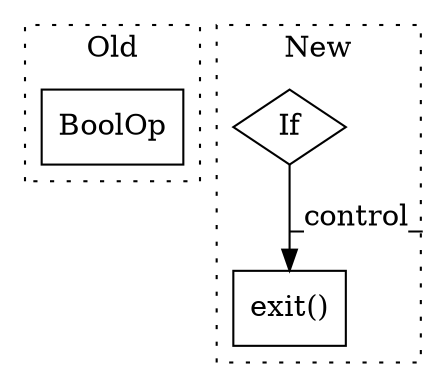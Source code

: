 digraph G {
subgraph cluster0 {
1 [label="BoolOp" a="72" s="12653" l="49" shape="box"];
label = "Old";
style="dotted";
}
subgraph cluster1 {
2 [label="exit()" a="75" s="13221,13231" l="9,1" shape="box"];
3 [label="If" a="96" s="13112" l="3" shape="diamond"];
label = "New";
style="dotted";
}
3 -> 2 [label="_control_"];
}